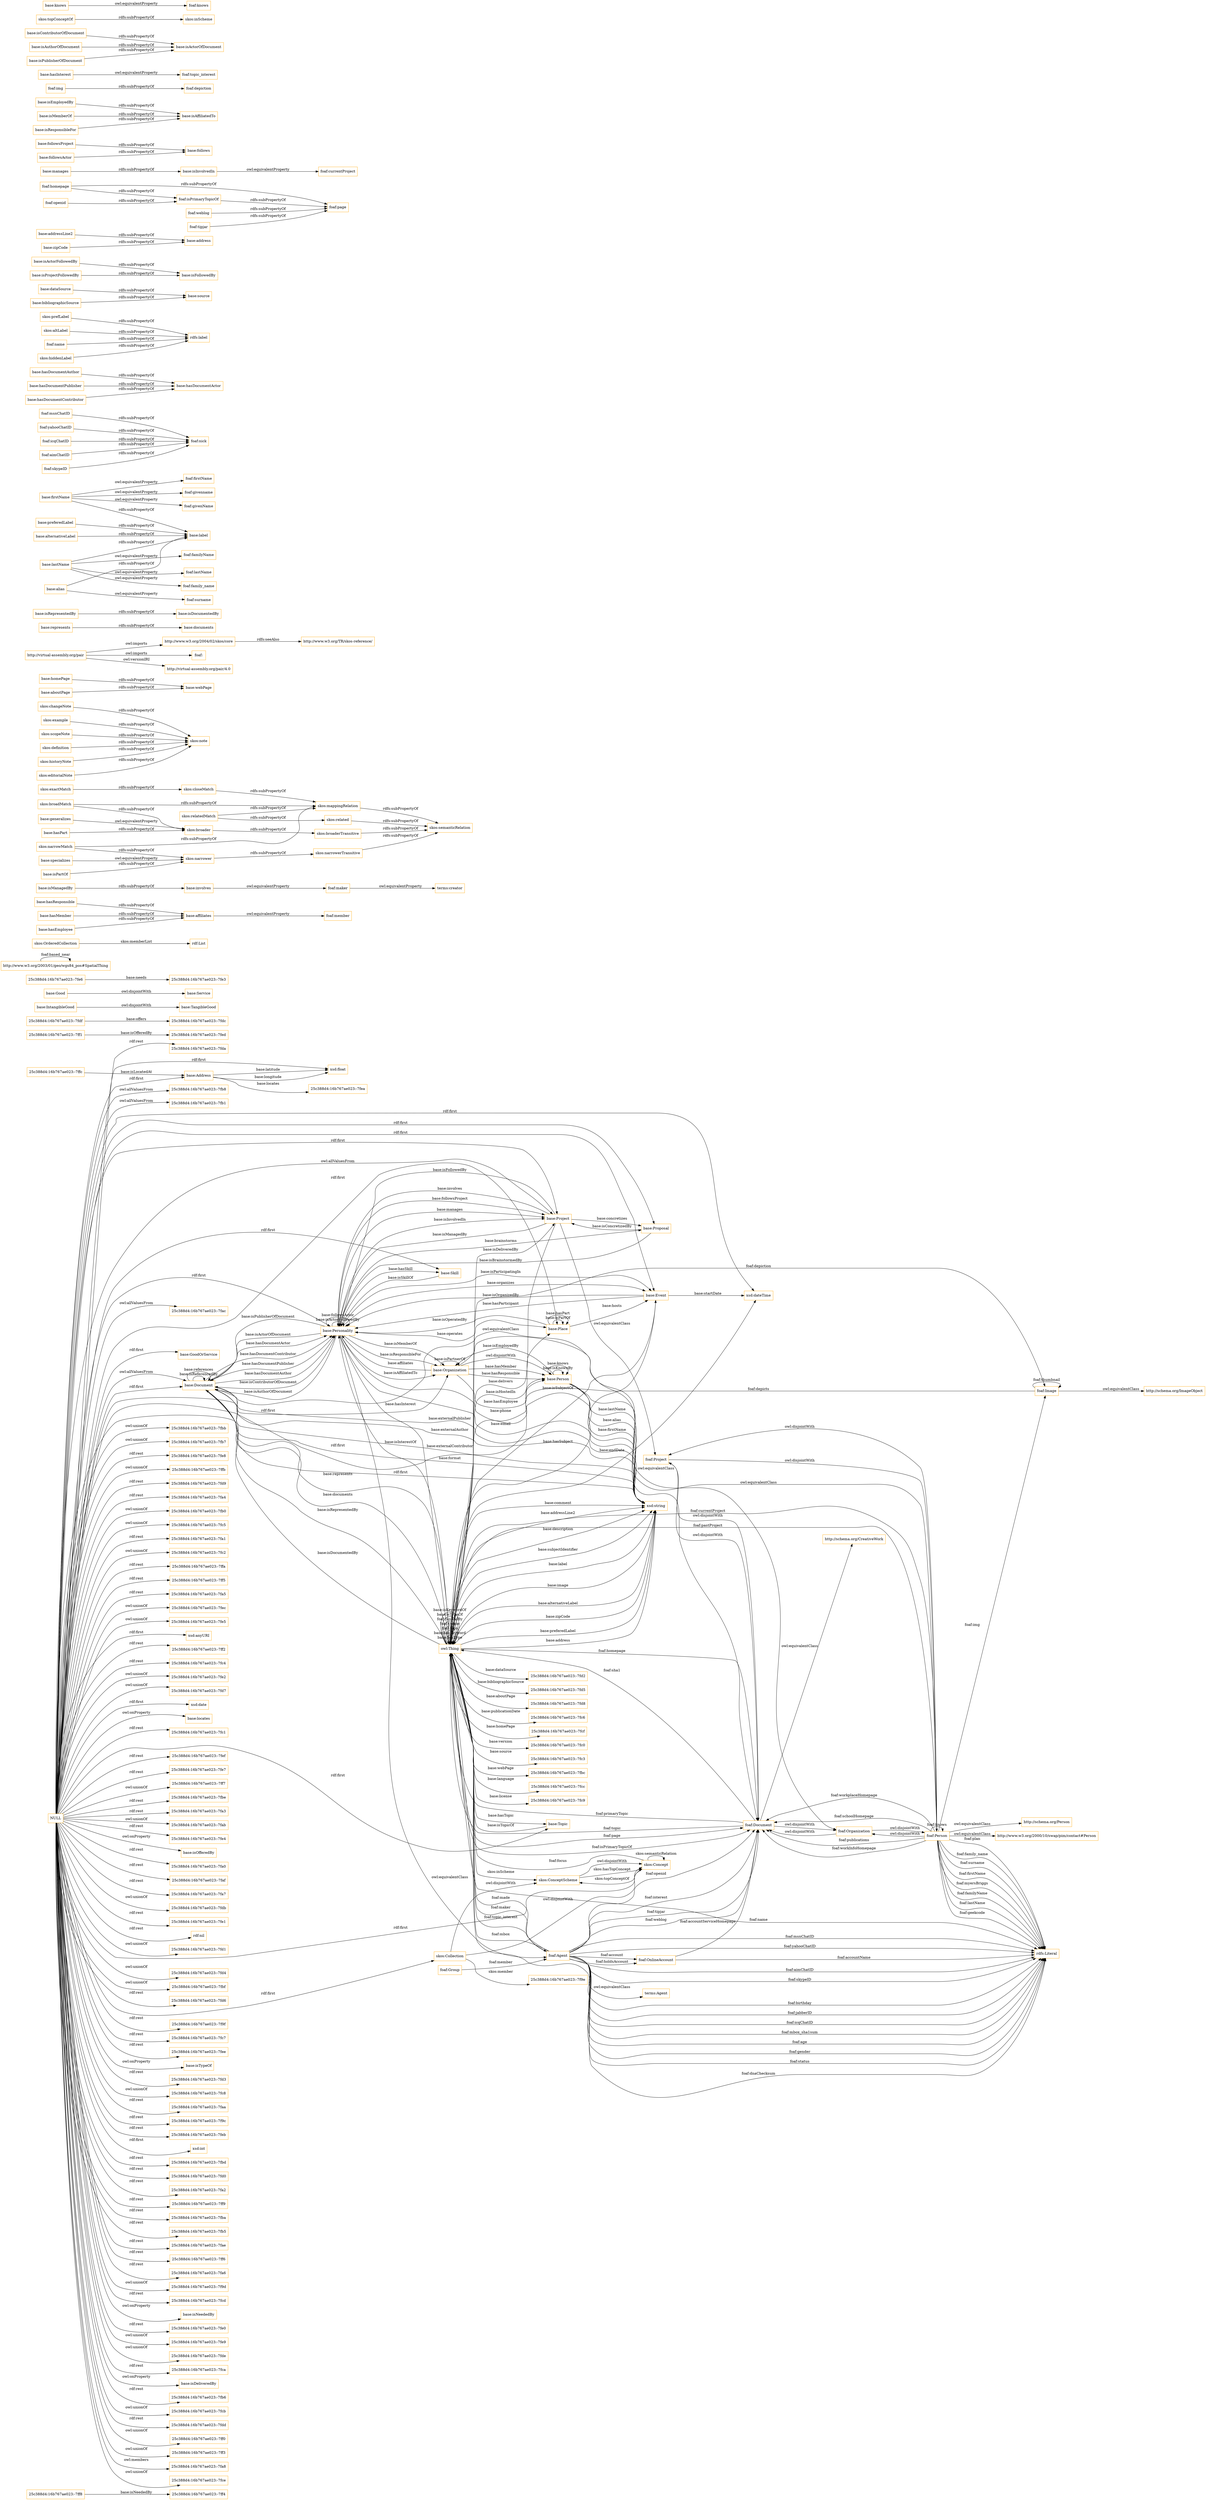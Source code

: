 digraph ar2dtool_diagram { 
rankdir=LR;
size="1501"
node [shape = rectangle, color="orange"]; "25c388d4:16b767ae023:-7ff8" "25c388d4:16b767ae023:-7ffc" "25c388d4:16b767ae023:-7ff1" "25c388d4:16b767ae023:-7fb8" "base:Document" "25c388d4:16b767ae023:-7fed" "25c388d4:16b767ae023:-7fdf" "25c388d4:16b767ae023:-7fb1" "base:Project" "base:Proposal" "base:Personality" "base:Place" "base:Organization" "base:Skill" "base:TangibleGood" "25c388d4:16b767ae023:-7fac" "base:Address" "base:Person" "base:Good" "base:GoodOrService" "25c388d4:16b767ae023:-7fdc" "base:Service" "base:IntangibleGood" "base:Event" "25c388d4:16b767ae023:-7fe6" "25c388d4:16b767ae023:-7fe3" "25c388d4:16b767ae023:-7ff4" "base:Topic" "25c388d4:16b767ae023:-7fea" "foaf:Image" "foaf:Project" "foaf:Agent" "foaf:Document" "http://www.w3.org/2003/01/geo/wgs84_pos#SpatialThing" "foaf:OnlineAccount" "foaf:Person" "foaf:Organization" "foaf:Group" "25c388d4:16b767ae023:-7f9e" "skos:OrderedCollection" "skos:Collection" "skos:ConceptScheme" "skos:Concept" ; /*classes style*/
	"base:hasResponsible" -> "base:affiliates" [ label = "rdfs:subPropertyOf" ];
	"base:Person" -> "foaf:Person" [ label = "owl:equivalentClass" ];
	"foaf:maker" -> "terms:creator" [ label = "owl:equivalentProperty" ];
	"skos:closeMatch" -> "skos:mappingRelation" [ label = "rdfs:subPropertyOf" ];
	"skos:changeNote" -> "skos:note" [ label = "rdfs:subPropertyOf" ];
	"base:homePage" -> "base:webPage" [ label = "rdfs:subPropertyOf" ];
	"http://www.w3.org/2004/02/skos/core" -> "http://www.w3.org/TR/skos-reference/" [ label = "rdfs:seeAlso" ];
	"skos:related" -> "skos:semanticRelation" [ label = "rdfs:subPropertyOf" ];
	"base:represents" -> "base:documents" [ label = "rdfs:subPropertyOf" ];
	"base:isRepresentedBy" -> "base:isDocumentedBy" [ label = "rdfs:subPropertyOf" ];
	"skos:example" -> "skos:note" [ label = "rdfs:subPropertyOf" ];
	"base:firstName" -> "foaf:firstName" [ label = "owl:equivalentProperty" ];
	"base:firstName" -> "foaf:givenname" [ label = "owl:equivalentProperty" ];
	"base:firstName" -> "foaf:givenName" [ label = "owl:equivalentProperty" ];
	"base:firstName" -> "base:label" [ label = "rdfs:subPropertyOf" ];
	"foaf:msnChatID" -> "foaf:nick" [ label = "rdfs:subPropertyOf" ];
	"foaf:yahooChatID" -> "foaf:nick" [ label = "rdfs:subPropertyOf" ];
	"skos:exactMatch" -> "skos:closeMatch" [ label = "rdfs:subPropertyOf" ];
	"skos:broaderTransitive" -> "skos:semanticRelation" [ label = "rdfs:subPropertyOf" ];
	"skos:narrower" -> "skos:narrowerTransitive" [ label = "rdfs:subPropertyOf" ];
	"base:hasMember" -> "base:affiliates" [ label = "rdfs:subPropertyOf" ];
	"skos:Collection" -> "skos:ConceptScheme" [ label = "owl:disjointWith" ];
	"skos:Collection" -> "skos:Concept" [ label = "owl:disjointWith" ];
	"base:hasDocumentAuthor" -> "base:hasDocumentActor" [ label = "rdfs:subPropertyOf" ];
	"base:preferedLabel" -> "base:label" [ label = "rdfs:subPropertyOf" ];
	"skos:ConceptScheme" -> "skos:Concept" [ label = "owl:disjointWith" ];
	"skos:scopeNote" -> "skos:note" [ label = "rdfs:subPropertyOf" ];
	"skos:prefLabel" -> "rdfs:label" [ label = "rdfs:subPropertyOf" ];
	"base:dataSource" -> "base:source" [ label = "rdfs:subPropertyOf" ];
	"skos:broadMatch" -> "skos:broader" [ label = "rdfs:subPropertyOf" ];
	"skos:broadMatch" -> "skos:mappingRelation" [ label = "rdfs:subPropertyOf" ];
	"foaf:Person" -> "foaf:Project" [ label = "owl:disjointWith" ];
	"foaf:Person" -> "http://schema.org/Person" [ label = "owl:equivalentClass" ];
	"foaf:Person" -> "http://www.w3.org/2000/10/swap/pim/contact#Person" [ label = "owl:equivalentClass" ];
	"foaf:Person" -> "foaf:Organization" [ label = "owl:disjointWith" ];
	"base:alternativeLabel" -> "base:label" [ label = "rdfs:subPropertyOf" ];
	"skos:narrowMatch" -> "skos:narrower" [ label = "rdfs:subPropertyOf" ];
	"skos:narrowMatch" -> "skos:mappingRelation" [ label = "rdfs:subPropertyOf" ];
	"base:isActorFollowedBy" -> "base:isFollowedBy" [ label = "rdfs:subPropertyOf" ];
	"base:Good" -> "base:Service" [ label = "owl:disjointWith" ];
	"skos:narrowerTransitive" -> "skos:semanticRelation" [ label = "rdfs:subPropertyOf" ];
	"skos:altLabel" -> "rdfs:label" [ label = "rdfs:subPropertyOf" ];
	"foaf:icqChatID" -> "foaf:nick" [ label = "rdfs:subPropertyOf" ];
	"foaf:name" -> "rdfs:label" [ label = "rdfs:subPropertyOf" ];
	"foaf:Project" -> "foaf:Document" [ label = "owl:disjointWith" ];
	"foaf:Project" -> "foaf:Person" [ label = "owl:disjointWith" ];
	"base:addressLine2" -> "base:address" [ label = "rdfs:subPropertyOf" ];
	"skos:hiddenLabel" -> "rdfs:label" [ label = "rdfs:subPropertyOf" ];
	"base:specializes" -> "skos:narrower" [ label = "owl:equivalentProperty" ];
	"foaf:homepage" -> "foaf:page" [ label = "rdfs:subPropertyOf" ];
	"foaf:homepage" -> "foaf:isPrimaryTopicOf" [ label = "rdfs:subPropertyOf" ];
	"foaf:weblog" -> "foaf:page" [ label = "rdfs:subPropertyOf" ];
	"base:Organization" -> "base:Person" [ label = "owl:disjointWith" ];
	"base:Organization" -> "foaf:Organization" [ label = "owl:equivalentClass" ];
	"base:isInvolvedIn" -> "foaf:currentProject" [ label = "owl:equivalentProperty" ];
	"foaf:Image" -> "http://schema.org/ImageObject" [ label = "owl:equivalentClass" ];
	"base:isProjectFollowedBy" -> "base:isFollowedBy" [ label = "rdfs:subPropertyOf" ];
	"foaf:isPrimaryTopicOf" -> "foaf:page" [ label = "rdfs:subPropertyOf" ];
	"base:hasPart" -> "skos:broader" [ label = "rdfs:subPropertyOf" ];
	"foaf:Document" -> "foaf:Project" [ label = "owl:disjointWith" ];
	"foaf:Document" -> "foaf:Organization" [ label = "owl:disjointWith" ];
	"foaf:Document" -> "http://schema.org/CreativeWork" [ label = "owl:equivalentClass" ];
	"base:affiliates" -> "foaf:member" [ label = "owl:equivalentProperty" ];
	"base:Document" -> "foaf:Document" [ label = "owl:equivalentClass" ];
	"base:followsProject" -> "base:follows" [ label = "rdfs:subPropertyOf" ];
	"base:lastName" -> "base:label" [ label = "rdfs:subPropertyOf" ];
	"base:lastName" -> "foaf:familyName" [ label = "owl:equivalentProperty" ];
	"base:lastName" -> "foaf:lastName" [ label = "owl:equivalentProperty" ];
	"base:lastName" -> "foaf:family_name" [ label = "owl:equivalentProperty" ];
	"base:IntangibleGood" -> "base:TangibleGood" [ label = "owl:disjointWith" ];
	"foaf:aimChatID" -> "foaf:nick" [ label = "rdfs:subPropertyOf" ];
	"base:isEmployedBy" -> "base:isAffiliatedTo" [ label = "rdfs:subPropertyOf" ];
	"foaf:openid" -> "foaf:isPrimaryTopicOf" [ label = "rdfs:subPropertyOf" ];
	"base:zipCode" -> "base:address" [ label = "rdfs:subPropertyOf" ];
	"base:involves" -> "foaf:maker" [ label = "owl:equivalentProperty" ];
	"base:alias" -> "base:label" [ label = "rdfs:subPropertyOf" ];
	"base:alias" -> "foaf:surname" [ label = "owl:equivalentProperty" ];
	"base:bibliographicSource" -> "base:source" [ label = "rdfs:subPropertyOf" ];
	"base:followsActor" -> "base:follows" [ label = "rdfs:subPropertyOf" ];
	"base:manages" -> "base:isInvolvedIn" [ label = "rdfs:subPropertyOf" ];
	"foaf:Agent" -> "terms:Agent" [ label = "owl:equivalentClass" ];
	"base:Project" -> "foaf:Project" [ label = "owl:equivalentClass" ];
	"skos:definition" -> "skos:note" [ label = "rdfs:subPropertyOf" ];
	"skos:historyNote" -> "skos:note" [ label = "rdfs:subPropertyOf" ];
	"foaf:Organization" -> "foaf:Document" [ label = "owl:disjointWith" ];
	"foaf:Organization" -> "foaf:Person" [ label = "owl:disjointWith" ];
	"base:isMemberOf" -> "base:isAffiliatedTo" [ label = "rdfs:subPropertyOf" ];
	"base:aboutPage" -> "base:webPage" [ label = "rdfs:subPropertyOf" ];
	"foaf:img" -> "foaf:depiction" [ label = "rdfs:subPropertyOf" ];
	"foaf:skypeID" -> "foaf:nick" [ label = "rdfs:subPropertyOf" ];
	"NULL" -> "25c388d4:16b767ae023:-7fbb" [ label = "owl:unionOf" ];
	"NULL" -> "25c388d4:16b767ae023:-7fb7" [ label = "owl:unionOf" ];
	"NULL" -> "25c388d4:16b767ae023:-7fac" [ label = "owl:allValuesFrom" ];
	"NULL" -> "base:Proposal" [ label = "rdf:first" ];
	"NULL" -> "25c388d4:16b767ae023:-7fe8" [ label = "rdf:rest" ];
	"NULL" -> "25c388d4:16b767ae023:-7ffb" [ label = "owl:unionOf" ];
	"NULL" -> "25c388d4:16b767ae023:-7fd9" [ label = "rdf:rest" ];
	"NULL" -> "25c388d4:16b767ae023:-7fa4" [ label = "rdf:rest" ];
	"NULL" -> "skos:Concept" [ label = "rdf:first" ];
	"NULL" -> "25c388d4:16b767ae023:-7fb0" [ label = "owl:unionOf" ];
	"NULL" -> "25c388d4:16b767ae023:-7fc5" [ label = "owl:unionOf" ];
	"NULL" -> "25c388d4:16b767ae023:-7fa1" [ label = "rdf:rest" ];
	"NULL" -> "base:Personality" [ label = "rdf:first" ];
	"NULL" -> "25c388d4:16b767ae023:-7fc2" [ label = "owl:unionOf" ];
	"NULL" -> "base:Address" [ label = "rdf:first" ];
	"NULL" -> "base:GoodOrService" [ label = "rdf:first" ];
	"NULL" -> "base:Document" [ label = "rdf:first" ];
	"NULL" -> "25c388d4:16b767ae023:-7ffa" [ label = "rdf:rest" ];
	"NULL" -> "25c388d4:16b767ae023:-7ff5" [ label = "rdf:rest" ];
	"NULL" -> "25c388d4:16b767ae023:-7fa5" [ label = "rdf:rest" ];
	"NULL" -> "25c388d4:16b767ae023:-7fec" [ label = "owl:unionOf" ];
	"NULL" -> "25c388d4:16b767ae023:-7fe5" [ label = "owl:unionOf" ];
	"NULL" -> "xsd:anyURI" [ label = "rdf:first" ];
	"NULL" -> "25c388d4:16b767ae023:-7ff2" [ label = "rdf:rest" ];
	"NULL" -> "25c388d4:16b767ae023:-7fc4" [ label = "rdf:rest" ];
	"NULL" -> "25c388d4:16b767ae023:-7fe2" [ label = "owl:unionOf" ];
	"NULL" -> "25c388d4:16b767ae023:-7fd7" [ label = "owl:unionOf" ];
	"NULL" -> "xsd:date" [ label = "rdf:first" ];
	"NULL" -> "base:locates" [ label = "owl:onProperty" ];
	"NULL" -> "25c388d4:16b767ae023:-7fc1" [ label = "rdf:rest" ];
	"NULL" -> "xsd:string" [ label = "rdf:first" ];
	"NULL" -> "25c388d4:16b767ae023:-7fef" [ label = "rdf:rest" ];
	"NULL" -> "base:Organization" [ label = "rdf:first" ];
	"NULL" -> "base:Topic" [ label = "rdf:first" ];
	"NULL" -> "25c388d4:16b767ae023:-7fe7" [ label = "rdf:rest" ];
	"NULL" -> "25c388d4:16b767ae023:-7ff7" [ label = "owl:unionOf" ];
	"NULL" -> "25c388d4:16b767ae023:-7fbe" [ label = "rdf:rest" ];
	"NULL" -> "25c388d4:16b767ae023:-7fb1" [ label = "owl:allValuesFrom" ];
	"NULL" -> "25c388d4:16b767ae023:-7fa3" [ label = "rdf:rest" ];
	"NULL" -> "25c388d4:16b767ae023:-7fab" [ label = "owl:unionOf" ];
	"NULL" -> "25c388d4:16b767ae023:-7fe4" [ label = "rdf:rest" ];
	"NULL" -> "25c388d4:16b767ae023:-7fb8" [ label = "owl:allValuesFrom" ];
	"NULL" -> "base:isOfferedBy" [ label = "owl:onProperty" ];
	"NULL" -> "25c388d4:16b767ae023:-7fa0" [ label = "rdf:rest" ];
	"NULL" -> "25c388d4:16b767ae023:-7faf" [ label = "rdf:rest" ];
	"NULL" -> "25c388d4:16b767ae023:-7fa7" [ label = "rdf:rest" ];
	"NULL" -> "25c388d4:16b767ae023:-7fdb" [ label = "owl:unionOf" ];
	"NULL" -> "25c388d4:16b767ae023:-7fe1" [ label = "rdf:rest" ];
	"NULL" -> "rdf:nil" [ label = "rdf:rest" ];
	"NULL" -> "25c388d4:16b767ae023:-7fd1" [ label = "owl:unionOf" ];
	"NULL" -> "xsd:float" [ label = "rdf:first" ];
	"NULL" -> "25c388d4:16b767ae023:-7fd4" [ label = "owl:unionOf" ];
	"NULL" -> "25c388d4:16b767ae023:-7fbf" [ label = "owl:unionOf" ];
	"NULL" -> "25c388d4:16b767ae023:-7fd6" [ label = "rdf:rest" ];
	"NULL" -> "xsd:dateTime" [ label = "rdf:first" ];
	"NULL" -> "25c388d4:16b767ae023:-7f9f" [ label = "rdf:rest" ];
	"NULL" -> "25c388d4:16b767ae023:-7fc7" [ label = "rdf:rest" ];
	"NULL" -> "25c388d4:16b767ae023:-7fee" [ label = "rdf:rest" ];
	"NULL" -> "base:isTypeOf" [ label = "owl:onProperty" ];
	"NULL" -> "25c388d4:16b767ae023:-7fd3" [ label = "rdf:rest" ];
	"NULL" -> "25c388d4:16b767ae023:-7fc8" [ label = "owl:unionOf" ];
	"NULL" -> "25c388d4:16b767ae023:-7faa" [ label = "rdf:rest" ];
	"NULL" -> "base:Place" [ label = "rdf:first" ];
	"NULL" -> "25c388d4:16b767ae023:-7f9c" [ label = "rdf:rest" ];
	"NULL" -> "25c388d4:16b767ae023:-7feb" [ label = "rdf:rest" ];
	"NULL" -> "xsd:int" [ label = "rdf:first" ];
	"NULL" -> "25c388d4:16b767ae023:-7fbd" [ label = "rdf:rest" ];
	"NULL" -> "25c388d4:16b767ae023:-7fd0" [ label = "rdf:rest" ];
	"NULL" -> "25c388d4:16b767ae023:-7fa2" [ label = "rdf:rest" ];
	"NULL" -> "25c388d4:16b767ae023:-7ff9" [ label = "rdf:rest" ];
	"NULL" -> "base:Person" [ label = "rdf:first" ];
	"NULL" -> "25c388d4:16b767ae023:-7fba" [ label = "rdf:rest" ];
	"NULL" -> "25c388d4:16b767ae023:-7fb5" [ label = "rdf:rest" ];
	"NULL" -> "25c388d4:16b767ae023:-7fae" [ label = "rdf:rest" ];
	"NULL" -> "25c388d4:16b767ae023:-7ff6" [ label = "rdf:rest" ];
	"NULL" -> "25c388d4:16b767ae023:-7fa6" [ label = "rdf:rest" ];
	"NULL" -> "25c388d4:16b767ae023:-7f9d" [ label = "owl:unionOf" ];
	"NULL" -> "25c388d4:16b767ae023:-7fcd" [ label = "rdf:rest" ];
	"NULL" -> "base:isNeededBy" [ label = "owl:onProperty" ];
	"NULL" -> "25c388d4:16b767ae023:-7fe0" [ label = "rdf:rest" ];
	"NULL" -> "25c388d4:16b767ae023:-7fe9" [ label = "owl:unionOf" ];
	"NULL" -> "25c388d4:16b767ae023:-7fde" [ label = "owl:unionOf" ];
	"NULL" -> "base:Project" [ label = "rdf:first" ];
	"NULL" -> "base:Skill" [ label = "rdf:first" ];
	"NULL" -> "25c388d4:16b767ae023:-7fca" [ label = "rdf:rest" ];
	"NULL" -> "base:Document" [ label = "owl:allValuesFrom" ];
	"NULL" -> "base:Event" [ label = "rdf:first" ];
	"NULL" -> "base:isDeliveredBy" [ label = "owl:onProperty" ];
	"NULL" -> "25c388d4:16b767ae023:-7fb6" [ label = "rdf:rest" ];
	"NULL" -> "25c388d4:16b767ae023:-7fcb" [ label = "owl:unionOf" ];
	"NULL" -> "25c388d4:16b767ae023:-7fdd" [ label = "rdf:rest" ];
	"NULL" -> "25c388d4:16b767ae023:-7ff0" [ label = "owl:unionOf" ];
	"NULL" -> "skos:Collection" [ label = "rdf:first" ];
	"NULL" -> "25c388d4:16b767ae023:-7ff3" [ label = "owl:unionOf" ];
	"NULL" -> "base:Project" [ label = "owl:allValuesFrom" ];
	"NULL" -> "25c388d4:16b767ae023:-7fa8" [ label = "owl:members" ];
	"NULL" -> "25c388d4:16b767ae023:-7fce" [ label = "owl:unionOf" ];
	"NULL" -> "25c388d4:16b767ae023:-7fda" [ label = "rdf:rest" ];
	"base:generalizes" -> "skos:broader" [ label = "owl:equivalentProperty" ];
	"base:hasInterest" -> "foaf:topic_interest" [ label = "owl:equivalentProperty" ];
	"base:Personality" -> "foaf:Agent" [ label = "owl:equivalentClass" ];
	"base:isContributorOfDocument" -> "base:isActorOfDocument" [ label = "rdfs:subPropertyOf" ];
	"base:hasDocumentPublisher" -> "base:hasDocumentActor" [ label = "rdfs:subPropertyOf" ];
	"skos:topConceptOf" -> "skos:inScheme" [ label = "rdfs:subPropertyOf" ];
	"base:isResponsibleFor" -> "base:isAffiliatedTo" [ label = "rdfs:subPropertyOf" ];
	"base:isManagedBy" -> "base:involves" [ label = "rdfs:subPropertyOf" ];
	"http://virtual-assembly.org/pair" -> "http://www.w3.org/2004/02/skos/core" [ label = "owl:imports" ];
	"http://virtual-assembly.org/pair" -> "foaf:" [ label = "owl:imports" ];
	"http://virtual-assembly.org/pair" -> "http://virtual-assembly.org/pair/4.0" [ label = "owl:versionIRI" ];
	"base:isAuthorOfDocument" -> "base:isActorOfDocument" [ label = "rdfs:subPropertyOf" ];
	"base:hasDocumentContributor" -> "base:hasDocumentActor" [ label = "rdfs:subPropertyOf" ];
	"skos:relatedMatch" -> "skos:related" [ label = "rdfs:subPropertyOf" ];
	"skos:relatedMatch" -> "skos:mappingRelation" [ label = "rdfs:subPropertyOf" ];
	"skos:broader" -> "skos:broaderTransitive" [ label = "rdfs:subPropertyOf" ];
	"base:hasEmployee" -> "base:affiliates" [ label = "rdfs:subPropertyOf" ];
	"skos:mappingRelation" -> "skos:semanticRelation" [ label = "rdfs:subPropertyOf" ];
	"skos:editorialNote" -> "skos:note" [ label = "rdfs:subPropertyOf" ];
	"base:isPartOf" -> "skos:narrower" [ label = "rdfs:subPropertyOf" ];
	"base:knows" -> "foaf:knows" [ label = "owl:equivalentProperty" ];
	"base:isPublisherOfDocument" -> "base:isActorOfDocument" [ label = "rdfs:subPropertyOf" ];
	"foaf:tipjar" -> "foaf:page" [ label = "rdfs:subPropertyOf" ];
	"owl:Thing" -> "rdfs:Literal" [ label = "foaf:name" ];
	"base:Personality" -> "base:Skill" [ label = "base:hasSkill" ];
	"owl:Thing" -> "foaf:Document" [ label = "foaf:page" ];
	"owl:Thing" -> "xsd:string" [ label = "base:alternativeLabel" ];
	"owl:Thing" -> "base:Personality" [ label = "base:isInterestOf" ];
	"foaf:Agent" -> "foaf:Document" [ label = "foaf:openid" ];
	"base:Person" -> "base:Person" [ label = "base:isKnownBy" ];
	"owl:Thing" -> "base:Event" [ label = "base:isSubjectOf" ];
	"owl:Thing" -> "rdfs:Literal" [ label = "foaf:dnaChecksum" ];
	"base:Proposal" -> "base:Project" [ label = "base:isConcretizedBy" ];
	"owl:Thing" -> "25c388d4:16b767ae023:-7fd2" [ label = "base:dataSource" ];
	"owl:Thing" -> "xsd:string" [ label = "base:zipCode" ];
	"foaf:Person" -> "owl:Thing" [ label = "foaf:pastProject" ];
	"25c388d4:16b767ae023:-7ff1" -> "25c388d4:16b767ae023:-7fed" [ label = "base:isOfferedBy" ];
	"owl:Thing" -> "25c388d4:16b767ae023:-7fd5" [ label = "base:bibliographicSource" ];
	"foaf:Person" -> "rdfs:Literal" [ label = "foaf:surname" ];
	"foaf:Person" -> "rdfs:Literal" [ label = "foaf:firstName" ];
	"base:Project" -> "base:Personality" [ label = "base:isManagedBy" ];
	"base:Project" -> "base:Proposal" [ label = "base:concretizes" ];
	"base:Person" -> "xsd:string" [ label = "base:lastName" ];
	"foaf:Agent" -> "owl:Thing" [ label = "foaf:topic_interest" ];
	"owl:Thing" -> "owl:Thing" [ label = "base:hasType" ];
	"owl:Thing" -> "xsd:string" [ label = "base:preferedLabel" ];
	"base:Document" -> "owl:Thing" [ label = "base:represents" ];
	"base:Personality" -> "base:Organization" [ label = "base:isAffiliatedTo" ];
	"base:Personality" -> "owl:Thing" [ label = "base:hasInterest" ];
	"owl:Thing" -> "25c388d4:16b767ae023:-7fd8" [ label = "base:aboutPage" ];
	"http://www.w3.org/2003/01/geo/wgs84_pos#SpatialThing" -> "http://www.w3.org/2003/01/geo/wgs84_pos#SpatialThing" [ label = "foaf:based_near" ];
	"owl:Thing" -> "xsd:string" [ label = "base:address" ];
	"foaf:Agent" -> "foaf:OnlineAccount" [ label = "foaf:account" ];
	"base:Personality" -> "base:Event" [ label = "base:isParticipatingIn" ];
	"foaf:Agent" -> "rdfs:Literal" [ label = "foaf:gender" ];
	"base:Person" -> "base:Organization" [ label = "base:isEmployedBy" ];
	"base:Document" -> "base:Personality" [ label = "base:hasDocumentActor" ];
	"foaf:Agent" -> "rdfs:Literal" [ label = "foaf:status" ];
	"owl:Thing" -> "xsd:string" [ label = "base:comment" ];
	"owl:Thing" -> "foaf:Document" [ label = "foaf:homepage" ];
	"base:Place" -> "base:Place" [ label = "base:isPartOf" ];
	"owl:Thing" -> "25c388d4:16b767ae023:-7fc6" [ label = "base:publicationDate" ];
	"foaf:Agent" -> "foaf:Document" [ label = "foaf:interest" ];
	"base:Place" -> "base:Event" [ label = "base:hosts" ];
	"25c388d4:16b767ae023:-7fe6" -> "25c388d4:16b767ae023:-7fe3" [ label = "base:needs" ];
	"owl:Thing" -> "owl:Thing" [ label = "base:hasKeyword" ];
	"foaf:Agent" -> "rdfs:Literal" [ label = "foaf:msnChatID" ];
	"base:Project" -> "owl:Thing" [ label = "base:delivers" ];
	"base:Personality" -> "base:Organization" [ label = "base:isMemberOf" ];
	"owl:Thing" -> "foaf:Agent" [ label = "foaf:maker" ];
	"skos:ConceptScheme" -> "skos:Concept" [ label = "skos:hasTopConcept" ];
	"foaf:Agent" -> "rdfs:Literal" [ label = "foaf:yahooChatID" ];
	"foaf:OnlineAccount" -> "foaf:Document" [ label = "foaf:accountServiceHomepage" ];
	"foaf:Person" -> "rdfs:Literal" [ label = "foaf:myersBriggs" ];
	"foaf:Person" -> "rdfs:Literal" [ label = "foaf:familyName" ];
	"base:Document" -> "xsd:string" [ label = "base:externalPublisher" ];
	"base:Person" -> "xsd:string" [ label = "base:alias" ];
	"foaf:Group" -> "foaf:Agent" [ label = "foaf:member" ];
	"foaf:Person" -> "foaf:Person" [ label = "foaf:knows" ];
	"owl:Thing" -> "owl:Thing" [ label = "foaf:logo" ];
	"base:Project" -> "base:Personality" [ label = "base:isFollowedBy" ];
	"foaf:Agent" -> "rdfs:Literal" [ label = "foaf:aimChatID" ];
	"skos:Concept" -> "skos:ConceptScheme" [ label = "skos:topConceptOf" ];
	"base:Organization" -> "base:Person" [ label = "base:hasMember" ];
	"owl:Thing" -> "owl:Thing" [ label = "foaf:theme" ];
	"skos:Collection" -> "25c388d4:16b767ae023:-7f9e" [ label = "skos:member" ];
	"25c388d4:16b767ae023:-7ffc" -> "base:Address" [ label = "base:isLocatedAt" ];
	"base:Document" -> "xsd:string" [ label = "base:externalAuthor" ];
	"owl:Thing" -> "25c388d4:16b767ae023:-7fcf" [ label = "base:homePage" ];
	"base:Personality" -> "base:Event" [ label = "base:organizes" ];
	"base:Personality" -> "base:Document" [ label = "base:isContributorOfDocument" ];
	"owl:Thing" -> "25c388d4:16b767ae023:-7fc0" [ label = "base:version" ];
	"foaf:Person" -> "owl:Thing" [ label = "foaf:currentProject" ];
	"base:Organization" -> "base:Person" [ label = "base:hasResponsible" ];
	"foaf:Agent" -> "rdfs:Literal" [ label = "foaf:skypeID" ];
	"base:Organization" -> "base:Organization" [ label = "base:isPartnerOf" ];
	"foaf:Person" -> "rdfs:Literal" [ label = "foaf:lastName" ];
	"25c388d4:16b767ae023:-7ff8" -> "25c388d4:16b767ae023:-7ff4" [ label = "base:isNeededBy" ];
	"base:Personality" -> "base:Project" [ label = "base:followsProject" ];
	"owl:Thing" -> "base:Document" [ label = "base:isDocumentedBy" ];
	"foaf:Agent" -> "rdfs:Literal" [ label = "foaf:birthday" ];
	"owl:Thing" -> "xsd:string" [ label = "base:addressLine2" ];
	"foaf:Image" -> "owl:Thing" [ label = "foaf:depicts" ];
	"owl:Thing" -> "25c388d4:16b767ae023:-7fc3" [ label = "base:source" ];
	"base:Event" -> "base:Personality" [ label = "base:isOrganizedBy" ];
	"foaf:Document" -> "owl:Thing" [ label = "foaf:sha1" ];
	"base:Personality" -> "xsd:string" [ label = "base:phone" ];
	"base:Organization" -> "base:Person" [ label = "base:hasEmployee" ];
	"owl:Thing" -> "skos:ConceptScheme" [ label = "skos:inScheme" ];
	"foaf:Agent" -> "foaf:Document" [ label = "foaf:tipjar" ];
	"foaf:Person" -> "foaf:Document" [ label = "foaf:publications" ];
	"base:Topic" -> "owl:Thing" [ label = "base:isTopicOf" ];
	"base:Proposal" -> "base:Personality" [ label = "base:isBrainstormedBy" ];
	"skos:OrderedCollection" -> "rdf:List" [ label = "skos:memberList" ];
	"owl:Thing" -> "25c388d4:16b767ae023:-7fbc" [ label = "base:webPage" ];
	"base:Person" -> "base:Person" [ label = "base:knows" ];
	"base:Event" -> "base:Personality" [ label = "base:hasParticipant" ];
	"owl:Thing" -> "25c388d4:16b767ae023:-7fcc" [ label = "base:language" ];
	"base:Personality" -> "base:Personality" [ label = "base:isActorFollowedBy" ];
	"base:Event" -> "xsd:dateTime" [ label = "base:startDate" ];
	"owl:Thing" -> "xsd:string" [ label = "base:description" ];
	"owl:Thing" -> "base:Project" [ label = "base:isDeliveredBy" ];
	"base:Personality" -> "base:Project" [ label = "base:manages" ];
	"owl:Thing" -> "owl:Thing" [ label = "foaf:fundedBy" ];
	"25c388d4:16b767ae023:-7fdf" -> "25c388d4:16b767ae023:-7fdc" [ label = "base:offers" ];
	"base:Personality" -> "base:Personality" [ label = "base:followsActor" ];
	"base:Organization" -> "base:Personality" [ label = "base:affiliates" ];
	"foaf:Person" -> "foaf:Image" [ label = "foaf:img" ];
	"base:Document" -> "xsd:string" [ label = "base:externalContributor" ];
	"base:Person" -> "xsd:string" [ label = "base:firstName" ];
	"foaf:Agent" -> "rdfs:Literal" [ label = "foaf:jabberID" ];
	"base:Document" -> "xsd:string" [ label = "base:format" ];
	"skos:Concept" -> "skos:Concept" [ label = "skos:semanticRelation" ];
	"base:Document" -> "base:Personality" [ label = "base:hasDocumentContributor" ];
	"base:Address" -> "25c388d4:16b767ae023:-7fea" [ label = "base:locates" ];
	"foaf:Person" -> "foaf:Document" [ label = "foaf:workInfoHomepage" ];
	"owl:Thing" -> "xsd:string" [ label = "base:subjectIdentifier" ];
	"foaf:Agent" -> "rdfs:Literal" [ label = "foaf:icqChatID" ];
	"base:Project" -> "base:Personality" [ label = "base:involves" ];
	"foaf:Agent" -> "foaf:Document" [ label = "foaf:weblog" ];
	"foaf:Person" -> "foaf:Document" [ label = "foaf:workplaceHomepage" ];
	"base:Personality" -> "base:Project" [ label = "base:isInvolvedIn" ];
	"owl:Thing" -> "25c388d4:16b767ae023:-7fc9" [ label = "base:license" ];
	"foaf:Person" -> "foaf:Document" [ label = "foaf:schoolHomepage" ];
	"base:Personality" -> "xsd:string" [ label = "base:email" ];
	"base:Personality" -> "base:Document" [ label = "base:isAuthorOfDocument" ];
	"base:Event" -> "owl:Thing" [ label = "base:hasSubject" ];
	"foaf:Agent" -> "foaf:OnlineAccount" [ label = "foaf:holdsAccount" ];
	"base:Address" -> "xsd:float" [ label = "base:longitude" ];
	"owl:Thing" -> "base:Topic" [ label = "base:hasTopic" ];
	"owl:Thing" -> "foaf:Document" [ label = "foaf:isPrimaryTopicOf" ];
	"foaf:Image" -> "foaf:Image" [ label = "foaf:thumbnail" ];
	"base:Skill" -> "base:Personality" [ label = "base:isSkillOf" ];
	"base:Document" -> "base:Document" [ label = "base:isReferencedBy" ];
	"owl:Thing" -> "base:Place" [ label = "base:isHostedIn" ];
	"base:Personality" -> "base:Organization" [ label = "base:isResponsibleFor" ];
	"owl:Thing" -> "base:Document" [ label = "base:isRepresentedBy" ];
	"base:Document" -> "owl:Thing" [ label = "base:documents" ];
	"owl:Thing" -> "xsd:string" [ label = "base:label" ];
	"base:Personality" -> "base:Document" [ label = "base:isPublisherOfDocument" ];
	"skos:Concept" -> "owl:Thing" [ label = "foaf:focus" ];
	"foaf:Document" -> "owl:Thing" [ label = "foaf:primaryTopic" ];
	"owl:Thing" -> "xsd:string" [ label = "base:image" ];
	"foaf:Agent" -> "owl:Thing" [ label = "foaf:mbox" ];
	"owl:Thing" -> "owl:Thing" [ label = "base:isTypeOf" ];
	"base:Address" -> "xsd:float" [ label = "base:latitude" ];
	"base:Personality" -> "base:Document" [ label = "base:isActorOfDocument" ];
	"base:Place" -> "base:Place" [ label = "base:hasPart" ];
	"base:Document" -> "base:Personality" [ label = "base:hasDocumentPublisher" ];
	"base:Place" -> "base:Personality" [ label = "base:isOperatedBy" ];
	"base:Personality" -> "base:Place" [ label = "base:operates" ];
	"foaf:Person" -> "rdfs:Literal" [ label = "foaf:geekcode" ];
	"foaf:Person" -> "rdfs:Literal" [ label = "foaf:plan" ];
	"foaf:Person" -> "rdfs:Literal" [ label = "foaf:family_name" ];
	"base:Document" -> "base:Personality" [ label = "base:hasDocumentAuthor" ];
	"owl:Thing" -> "xsd:dateTime" [ label = "base:endDate" ];
	"owl:Thing" -> "foaf:Image" [ label = "foaf:depiction" ];
	"base:Personality" -> "base:Proposal" [ label = "base:brainstorms" ];
	"owl:Thing" -> "owl:Thing" [ label = "base:isKeywordOf" ];
	"foaf:Agent" -> "owl:Thing" [ label = "foaf:made" ];
	"foaf:Agent" -> "rdfs:Literal" [ label = "foaf:mbox_sha1sum" ];
	"foaf:OnlineAccount" -> "rdfs:Literal" [ label = "foaf:accountName" ];
	"base:Document" -> "base:Document" [ label = "base:references" ];
	"foaf:Agent" -> "rdfs:Literal" [ label = "foaf:age" ];
	"foaf:Document" -> "owl:Thing" [ label = "foaf:topic" ];

}
